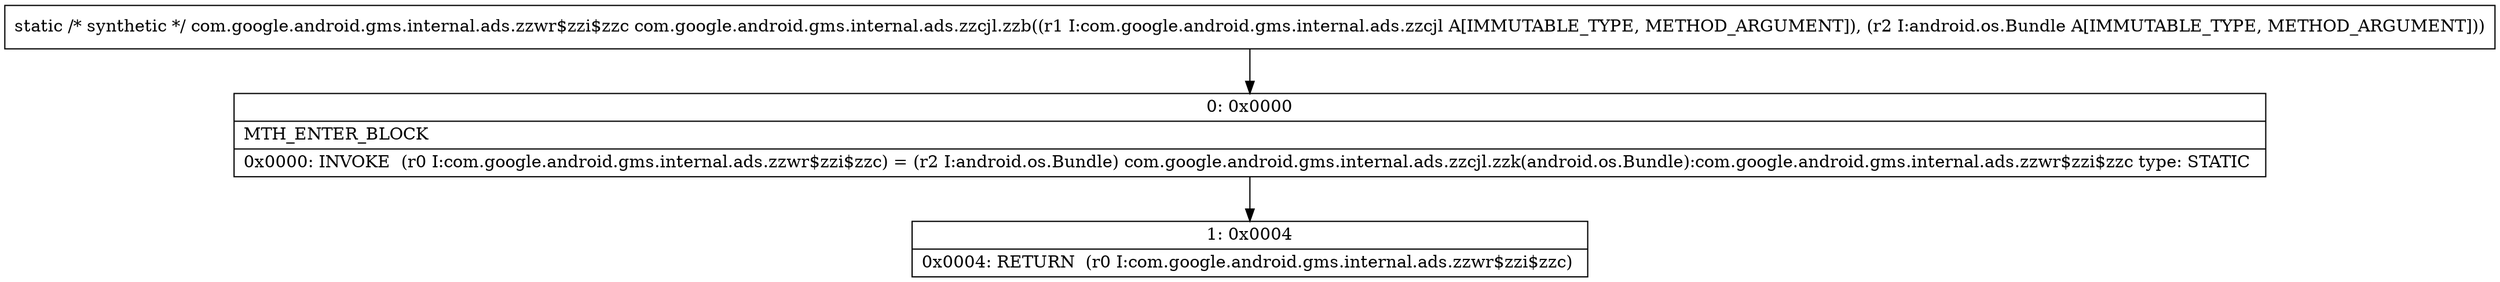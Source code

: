 digraph "CFG forcom.google.android.gms.internal.ads.zzcjl.zzb(Lcom\/google\/android\/gms\/internal\/ads\/zzcjl;Landroid\/os\/Bundle;)Lcom\/google\/android\/gms\/internal\/ads\/zzwr$zzi$zzc;" {
Node_0 [shape=record,label="{0\:\ 0x0000|MTH_ENTER_BLOCK\l|0x0000: INVOKE  (r0 I:com.google.android.gms.internal.ads.zzwr$zzi$zzc) = (r2 I:android.os.Bundle) com.google.android.gms.internal.ads.zzcjl.zzk(android.os.Bundle):com.google.android.gms.internal.ads.zzwr$zzi$zzc type: STATIC \l}"];
Node_1 [shape=record,label="{1\:\ 0x0004|0x0004: RETURN  (r0 I:com.google.android.gms.internal.ads.zzwr$zzi$zzc) \l}"];
MethodNode[shape=record,label="{static \/* synthetic *\/ com.google.android.gms.internal.ads.zzwr$zzi$zzc com.google.android.gms.internal.ads.zzcjl.zzb((r1 I:com.google.android.gms.internal.ads.zzcjl A[IMMUTABLE_TYPE, METHOD_ARGUMENT]), (r2 I:android.os.Bundle A[IMMUTABLE_TYPE, METHOD_ARGUMENT])) }"];
MethodNode -> Node_0;
Node_0 -> Node_1;
}

